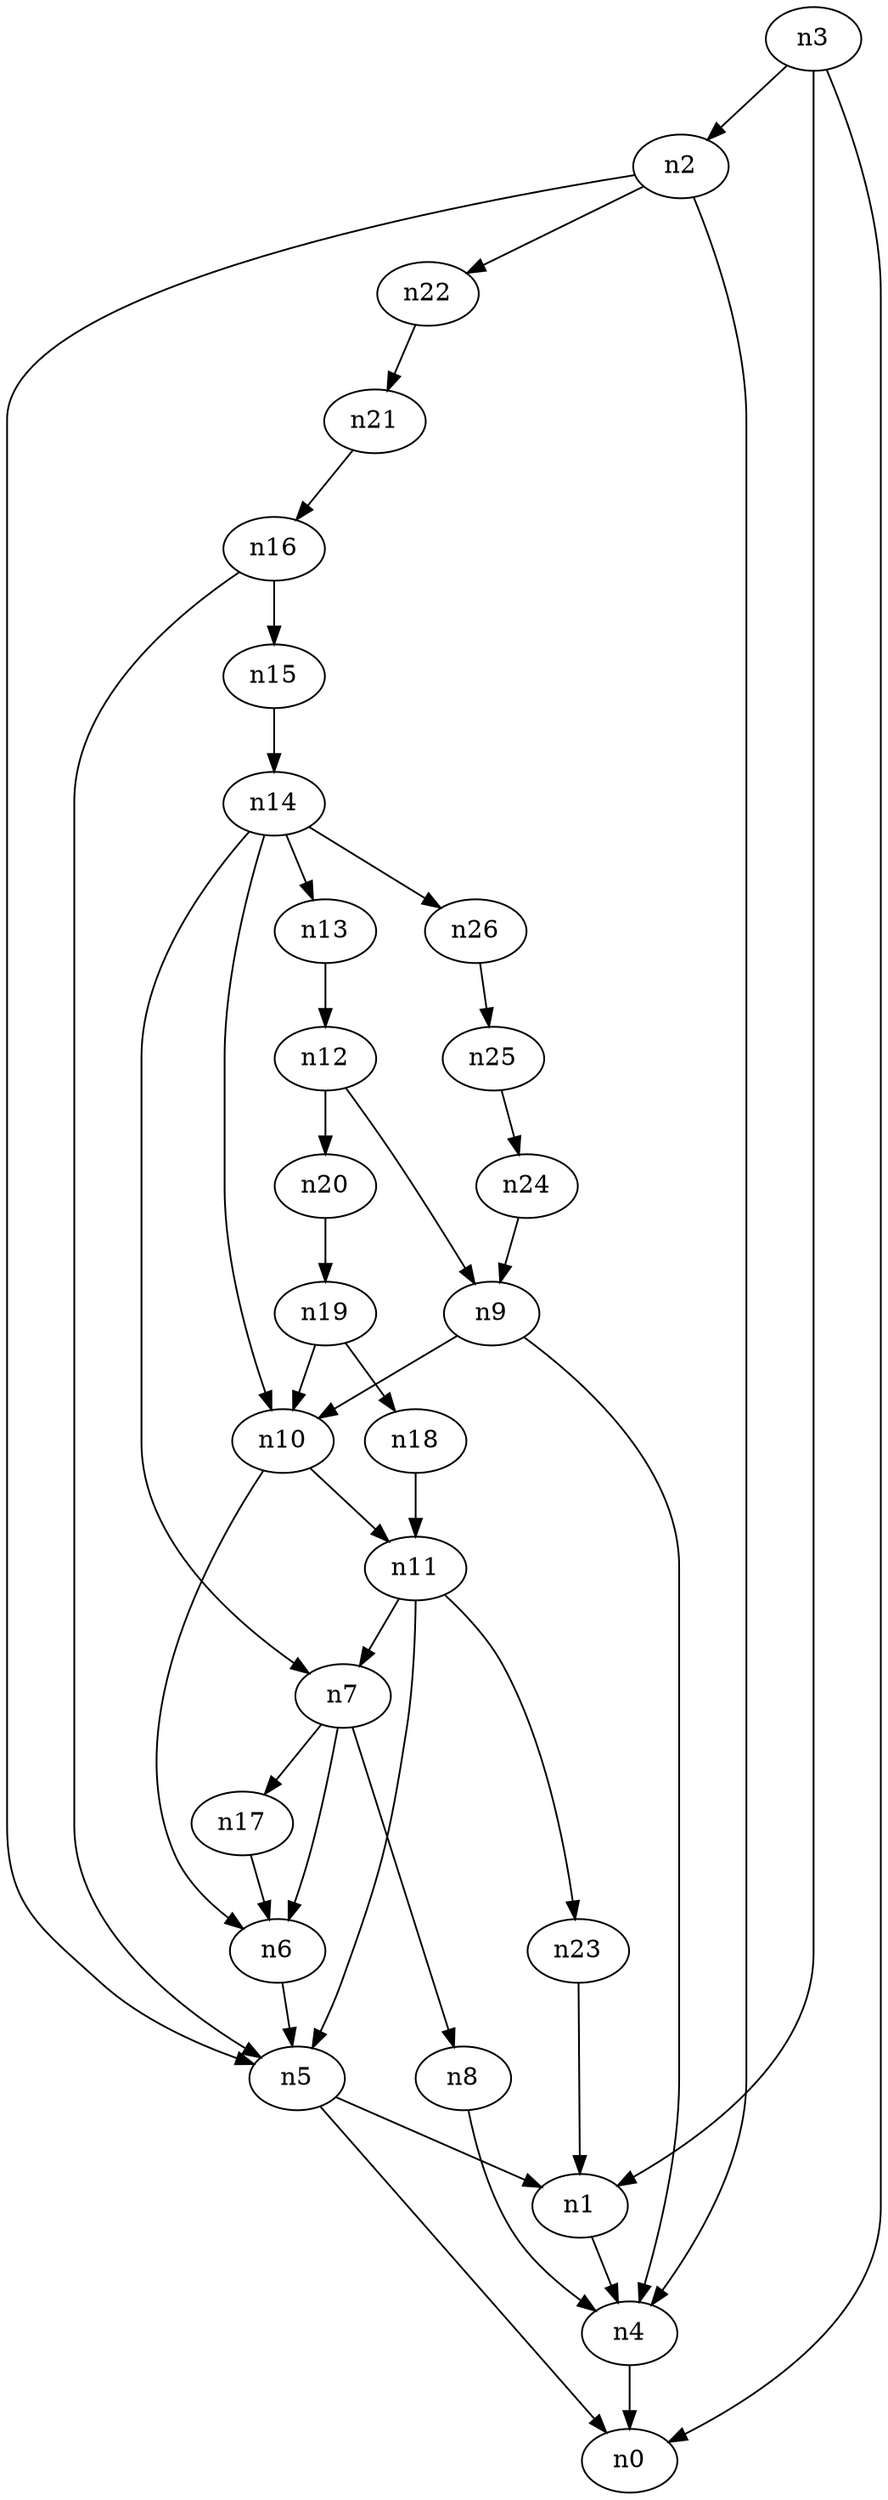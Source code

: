 digraph G {
	n1 -> n4	 [_graphml_id=e4];
	n2 -> n4	 [_graphml_id=e7];
	n2 -> n5	 [_graphml_id=e8];
	n2 -> n22	 [_graphml_id=e35];
	n3 -> n0	 [_graphml_id=e0];
	n3 -> n1	 [_graphml_id=e3];
	n3 -> n2	 [_graphml_id=e6];
	n4 -> n0	 [_graphml_id=e1];
	n5 -> n0	 [_graphml_id=e2];
	n5 -> n1	 [_graphml_id=e5];
	n6 -> n5	 [_graphml_id=e9];
	n7 -> n6	 [_graphml_id=e10];
	n7 -> n8	 [_graphml_id=e11];
	n7 -> n17	 [_graphml_id=e27];
	n8 -> n4	 [_graphml_id=e12];
	n9 -> n4	 [_graphml_id=e13];
	n9 -> n10	 [_graphml_id=e14];
	n10 -> n6	 [_graphml_id=e15];
	n10 -> n11	 [_graphml_id=e18];
	n11 -> n5	 [_graphml_id=e16];
	n11 -> n7	 [_graphml_id=e17];
	n11 -> n23	 [_graphml_id=e36];
	n12 -> n9	 [_graphml_id=e19];
	n12 -> n20	 [_graphml_id=e32];
	n13 -> n12	 [_graphml_id=e20];
	n14 -> n7	 [_graphml_id=e28];
	n14 -> n10	 [_graphml_id=e22];
	n14 -> n13	 [_graphml_id=e21];
	n14 -> n26	 [_graphml_id=e42];
	n15 -> n14	 [_graphml_id=e23];
	n16 -> n5	 [_graphml_id=e25];
	n16 -> n15	 [_graphml_id=e24];
	n17 -> n6	 [_graphml_id=e26];
	n18 -> n11	 [_graphml_id=e29];
	n19 -> n10	 [_graphml_id=e38];
	n19 -> n18	 [_graphml_id=e30];
	n20 -> n19	 [_graphml_id=e31];
	n21 -> n16	 [_graphml_id=e33];
	n22 -> n21	 [_graphml_id=e34];
	n23 -> n1	 [_graphml_id=e37];
	n24 -> n9	 [_graphml_id=e39];
	n25 -> n24	 [_graphml_id=e40];
	n26 -> n25	 [_graphml_id=e41];
}

